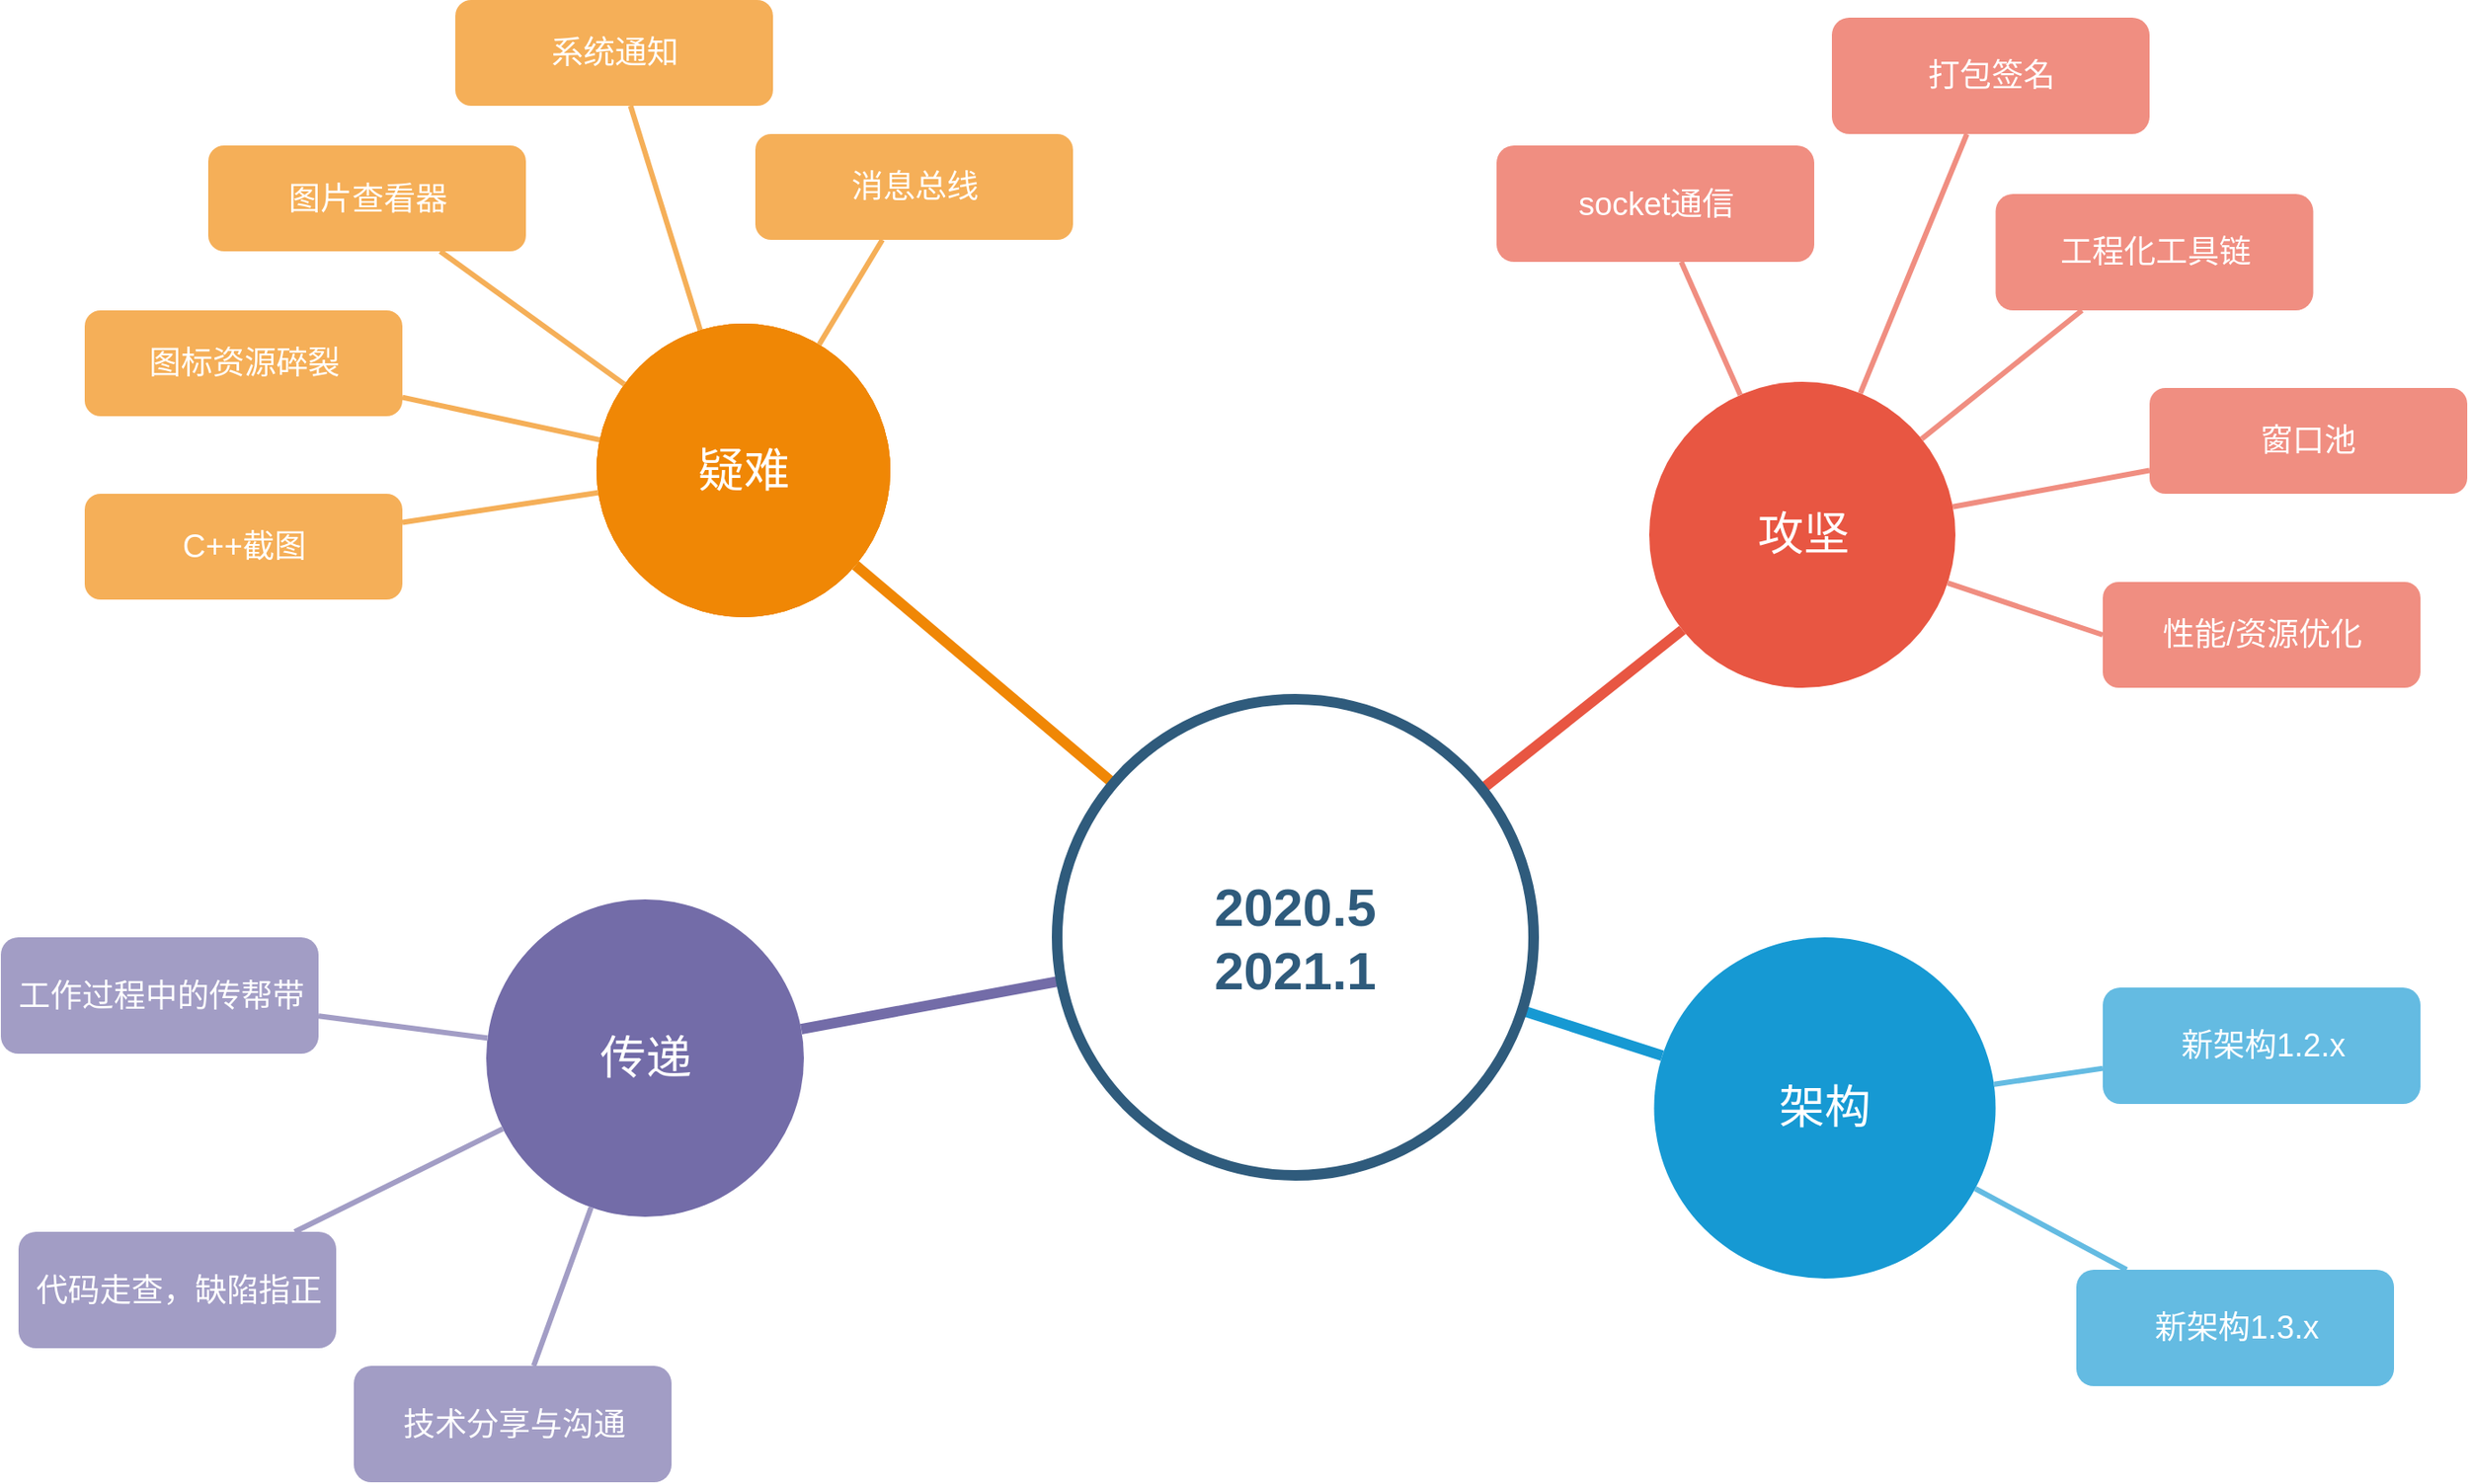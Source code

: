 <mxfile version="14.2.7" type="github">
  <diagram id="6a731a19-8d31-9384-78a2-239565b7b9f0" name="Page-1">
    <mxGraphModel dx="2370" dy="1285" grid="0" gridSize="10" guides="0" tooltips="1" connect="1" arrows="1" fold="1" page="0" pageScale="1" pageWidth="1169" pageHeight="827" background="#ffffff" math="0" shadow="0">
      <root>
        <mxCell id="0" />
        <mxCell id="1" parent="0" />
        <mxCell id="1351" value="疑难" style="ellipse;whiteSpace=wrap;html=1;shadow=0;fontFamily=Helvetica;fontSize=20;fontColor=#FFFFFF;align=center;strokeWidth=3;fillColor=#F08705;strokeColor=none;gradientColor=none;" parent="1" vertex="1">
          <mxGeometry x="700" y="463.5" width="166.5" height="166.5" as="geometry" />
        </mxCell>
        <mxCell id="1352" value="攻坚" style="ellipse;whiteSpace=wrap;html=1;shadow=0;fontFamily=Helvetica;fontSize=26;fontColor=#FFFFFF;align=center;strokeWidth=3;fillColor=#E85642;strokeColor=none;" parent="1" vertex="1">
          <mxGeometry x="1296.5" y="496.5" width="173.5" height="173.5" as="geometry" />
        </mxCell>
        <mxCell id="1353" value="架构" style="ellipse;whiteSpace=wrap;html=1;shadow=0;fontFamily=Helvetica;fontSize=26;fontColor=#FFFFFF;align=center;strokeWidth=3;fillColor=#1699D3;strokeColor=none;" parent="1" vertex="1">
          <mxGeometry x="1299.25" y="811.5" width="193.5" height="193.5" as="geometry" />
        </mxCell>
        <mxCell id="1360" style="endArrow=none;strokeWidth=6;strokeColor=#f08705;html=1;" parent="1" source="1515" target="1351" edge="1">
          <mxGeometry relative="1" as="geometry" />
        </mxCell>
        <mxCell id="1361" style="endArrow=none;strokeWidth=6;strokeColor=#E85642;html=1;" parent="1" source="1515" target="1352" edge="1">
          <mxGeometry relative="1" as="geometry" />
        </mxCell>
        <mxCell id="1362" style="endArrow=none;strokeWidth=6;strokeColor=#1699D3;html=1;" parent="1" source="1515" target="1353" edge="1">
          <mxGeometry relative="1" as="geometry" />
        </mxCell>
        <mxCell id="1363" style="endArrow=none;strokeWidth=6;strokeColor=#736CA8;html=1;" parent="1" source="1515" target="1516" edge="1">
          <mxGeometry relative="1" as="geometry" />
        </mxCell>
        <mxCell id="1390" value="C++截图" style="rounded=1;fillColor=#f5af58;strokeColor=none;strokeWidth=3;shadow=0;html=1;fontColor=#FFFFFF;fontSize=18;" parent="1" vertex="1">
          <mxGeometry x="410" y="560" width="180" height="60" as="geometry" />
        </mxCell>
        <mxCell id="1391" value="图标资源碎裂" style="rounded=1;fillColor=#f5af58;strokeColor=none;strokeWidth=3;shadow=0;html=1;fontColor=#FFFFFF;fontSize=18;" parent="1" vertex="1">
          <mxGeometry x="410" y="456" width="180" height="60" as="geometry" />
        </mxCell>
        <mxCell id="1392" value="图片查看器" style="rounded=1;fillColor=#f5af58;strokeColor=none;strokeWidth=3;shadow=0;html=1;fontColor=#FFFFFF;fontSize=18;" parent="1" vertex="1">
          <mxGeometry x="480" y="362.5" width="180" height="60" as="geometry" />
        </mxCell>
        <mxCell id="1393" value="系统通知" style="rounded=1;fillColor=#f5af58;strokeColor=none;strokeWidth=3;shadow=0;html=1;fontColor=#FFFFFF;fontSize=18;" parent="1" vertex="1">
          <mxGeometry x="620" y="280" width="180" height="60" as="geometry" />
        </mxCell>
        <mxCell id="1394" value="消息总线" style="rounded=1;fillColor=#f5af58;strokeColor=none;strokeWidth=3;shadow=0;html=1;fontColor=#FFFFFF;fontSize=18;" parent="1" vertex="1">
          <mxGeometry x="790" y="356" width="180" height="60" as="geometry" />
        </mxCell>
        <mxCell id="1402" value="" style="edgeStyle=none;endArrow=none;strokeWidth=3;strokeColor=#F5AF58;html=1;" parent="1" source="1351" target="1390" edge="1">
          <mxGeometry x="-400" y="290" width="100" height="100" as="geometry">
            <mxPoint x="-400" y="390" as="sourcePoint" />
            <mxPoint x="-300" y="290" as="targetPoint" />
          </mxGeometry>
        </mxCell>
        <mxCell id="1403" value="" style="edgeStyle=none;endArrow=none;strokeWidth=3;strokeColor=#F5AF58;html=1;" parent="1" source="1351" target="1391" edge="1">
          <mxGeometry x="-400" y="290" width="100" height="100" as="geometry">
            <mxPoint x="-400" y="390" as="sourcePoint" />
            <mxPoint x="-300" y="290" as="targetPoint" />
          </mxGeometry>
        </mxCell>
        <mxCell id="1404" value="" style="edgeStyle=none;endArrow=none;strokeWidth=3;strokeColor=#F5AF58;html=1;" parent="1" source="1351" target="1392" edge="1">
          <mxGeometry x="-400" y="290" width="100" height="100" as="geometry">
            <mxPoint x="-400" y="390" as="sourcePoint" />
            <mxPoint x="-300" y="290" as="targetPoint" />
          </mxGeometry>
        </mxCell>
        <mxCell id="1405" value="" style="edgeStyle=none;endArrow=none;strokeWidth=3;strokeColor=#F5AF58;html=1;" parent="1" source="1351" target="1393" edge="1">
          <mxGeometry x="-400" y="290" width="100" height="100" as="geometry">
            <mxPoint x="-400" y="390" as="sourcePoint" />
            <mxPoint x="-300" y="290" as="targetPoint" />
          </mxGeometry>
        </mxCell>
        <mxCell id="1406" value="" style="edgeStyle=none;endArrow=none;strokeWidth=3;strokeColor=#F5AF58;html=1;" parent="1" source="1351" target="1394" edge="1">
          <mxGeometry x="-400" y="290" width="100" height="100" as="geometry">
            <mxPoint x="-400" y="390" as="sourcePoint" />
            <mxPoint x="-300" y="290" as="targetPoint" />
          </mxGeometry>
        </mxCell>
        <mxCell id="1416" value="socket通信" style="rounded=1;fillColor=#f08e81;strokeColor=none;strokeWidth=3;shadow=0;html=1;fontColor=#FFFFFF;fontSize=18;" parent="1" vertex="1">
          <mxGeometry x="1210" y="362.5" width="180" height="66" as="geometry" />
        </mxCell>
        <mxCell id="1417" value="打包签名" style="rounded=1;fillColor=#f08e81;strokeColor=none;strokeWidth=3;shadow=0;html=1;fontColor=#FFFFFF;fontSize=18;" parent="1" vertex="1">
          <mxGeometry x="1400" y="290" width="180" height="66" as="geometry" />
        </mxCell>
        <mxCell id="1418" value="工程化工具链" style="rounded=1;fillColor=#f08e81;strokeColor=none;strokeWidth=3;shadow=0;html=1;fontColor=#FFFFFF;fontSize=18;" parent="1" vertex="1">
          <mxGeometry x="1492.75" y="390" width="180" height="66" as="geometry" />
        </mxCell>
        <mxCell id="1419" value="窗口池" style="rounded=1;fillColor=#f08e81;strokeColor=none;strokeWidth=3;shadow=0;html=1;fontColor=#FFFFFF;fontSize=18;whiteSpace=wrap;" parent="1" vertex="1">
          <mxGeometry x="1580" y="500" width="180" height="60" as="geometry" />
        </mxCell>
        <mxCell id="1427" value="" style="edgeStyle=none;endArrow=none;strokeWidth=3;strokeColor=#F08E81;html=1;" parent="1" source="1352" target="1416" edge="1">
          <mxGeometry x="-320" y="300" width="100" height="100" as="geometry">
            <mxPoint x="-320" y="400" as="sourcePoint" />
            <mxPoint x="-220" y="300" as="targetPoint" />
          </mxGeometry>
        </mxCell>
        <mxCell id="1428" value="" style="edgeStyle=none;endArrow=none;strokeWidth=3;strokeColor=#F08E81;html=1;" parent="1" source="1352" target="1417" edge="1">
          <mxGeometry x="-320" y="300" width="100" height="100" as="geometry">
            <mxPoint x="-320" y="400" as="sourcePoint" />
            <mxPoint x="-220" y="300" as="targetPoint" />
          </mxGeometry>
        </mxCell>
        <mxCell id="1429" value="" style="edgeStyle=none;endArrow=none;strokeWidth=3;strokeColor=#F08E81;html=1;" parent="1" source="1352" target="1418" edge="1">
          <mxGeometry x="-320" y="300" width="100" height="100" as="geometry">
            <mxPoint x="-320" y="400" as="sourcePoint" />
            <mxPoint x="-220" y="300" as="targetPoint" />
          </mxGeometry>
        </mxCell>
        <mxCell id="1430" value="" style="edgeStyle=none;endArrow=none;strokeWidth=3;strokeColor=#F08E81;html=1;" parent="1" source="1352" target="1419" edge="1">
          <mxGeometry x="-320" y="300" width="100" height="100" as="geometry">
            <mxPoint x="-320" y="400" as="sourcePoint" />
            <mxPoint x="-220" y="300" as="targetPoint" />
          </mxGeometry>
        </mxCell>
        <mxCell id="1441" value="新架构1.3.x" style="rounded=1;fillColor=#64BBE2;strokeColor=none;strokeWidth=3;shadow=0;html=1;fontColor=#FFFFFF;fontSize=18;" parent="1" vertex="1">
          <mxGeometry x="1538.5" y="1000" width="180" height="66" as="geometry" />
        </mxCell>
        <mxCell id="1442" value="新架构1.2.x" style="rounded=1;fillColor=#64BBE2;strokeColor=none;strokeWidth=3;shadow=0;html=1;fontColor=#FFFFFF;fontSize=18;" parent="1" vertex="1">
          <mxGeometry x="1553.5" y="840" width="180" height="66" as="geometry" />
        </mxCell>
        <mxCell id="1452" value="" style="edgeStyle=none;endArrow=none;strokeWidth=3;strokeColor=#64BBE2;html=1;" parent="1" source="1353" target="1442" edge="1">
          <mxGeometry x="-512.25" y="262.75" width="100" height="100" as="geometry">
            <mxPoint x="-512.25" y="362.75" as="sourcePoint" />
            <mxPoint x="-412.25" y="262.75" as="targetPoint" />
          </mxGeometry>
        </mxCell>
        <mxCell id="1453" value="" style="edgeStyle=none;endArrow=none;strokeWidth=3;strokeColor=#64BBE2;html=1;" parent="1" source="1353" target="1441" edge="1">
          <mxGeometry x="-512.25" y="262.75" width="100" height="100" as="geometry">
            <mxPoint x="-512.25" y="362.75" as="sourcePoint" />
            <mxPoint x="-412.25" y="262.75" as="targetPoint" />
          </mxGeometry>
        </mxCell>
        <mxCell id="1515" value="2020.5&lt;br&gt;2021.1" style="ellipse;whiteSpace=wrap;html=1;shadow=0;fontFamily=Helvetica;fontSize=30;fontColor=#2F5B7C;align=center;strokeColor=#2F5B7C;strokeWidth=6;fillColor=#FFFFFF;fontStyle=1;gradientColor=none;" parent="1" vertex="1">
          <mxGeometry x="961" y="676.5" width="270" height="270" as="geometry" />
        </mxCell>
        <mxCell id="1516" value="传递" style="ellipse;whiteSpace=wrap;html=1;shadow=0;fontFamily=Helvetica;fontSize=26;fontColor=#FFFFFF;align=center;strokeWidth=3;fillColor=#736ca8;strokeColor=none;" parent="1" vertex="1">
          <mxGeometry x="637.5" y="790" width="180" height="180" as="geometry" />
        </mxCell>
        <mxCell id="1517" value="技术分享与沟通" style="rounded=1;fillColor=#a29dc5;strokeColor=none;strokeWidth=3;shadow=0;html=1;fontColor=#FFFFFF;fontSize=18;" parent="1" vertex="1">
          <mxGeometry x="562.5" y="1054.5" width="180" height="66" as="geometry" />
        </mxCell>
        <mxCell id="1518" value="代码走查，缺陷指正" style="rounded=1;fillColor=#a29dc5;strokeColor=none;strokeWidth=3;shadow=0;html=1;fontColor=#FFFFFF;fontSize=18;" parent="1" vertex="1">
          <mxGeometry x="372.5" y="978.5" width="180" height="66" as="geometry" />
        </mxCell>
        <mxCell id="1519" value="工作过程中的传帮带" style="rounded=1;fillColor=#a29dc5;strokeColor=none;strokeWidth=3;shadow=0;html=1;fontColor=#FFFFFF;labelBorderColor=none;fontSize=18;" parent="1" vertex="1">
          <mxGeometry x="362.5" y="811.5" width="180" height="66" as="geometry" />
        </mxCell>
        <mxCell id="1528" value="" style="edgeStyle=none;endArrow=none;strokeWidth=3;strokeColor=#A29DC5;html=1;" parent="1" source="1516" target="1517" edge="1">
          <mxGeometry x="-1172.5" y="-175" width="100" height="100" as="geometry">
            <mxPoint x="-1172.5" y="-75" as="sourcePoint" />
            <mxPoint x="-1072.5" y="-175" as="targetPoint" />
          </mxGeometry>
        </mxCell>
        <mxCell id="1530" value="" style="edgeStyle=none;endArrow=none;strokeWidth=3;strokeColor=#A29DC5;html=1;" parent="1" source="1516" target="1518" edge="1">
          <mxGeometry x="-1172.5" y="-175" width="100" height="100" as="geometry">
            <mxPoint x="-1172.5" y="-75" as="sourcePoint" />
            <mxPoint x="-1072.5" y="-175" as="targetPoint" />
          </mxGeometry>
        </mxCell>
        <mxCell id="1531" value="" style="edgeStyle=none;endArrow=none;strokeWidth=3;strokeColor=#A29DC5;html=1;" parent="1" source="1516" target="1519" edge="1">
          <mxGeometry x="-1172.5" y="-175" width="100" height="100" as="geometry">
            <mxPoint x="-1172.5" y="-75" as="sourcePoint" />
            <mxPoint x="-1072.5" y="-175" as="targetPoint" />
          </mxGeometry>
        </mxCell>
        <mxCell id="vhRZbgqqNj0eTCL6wnlb-1543" value="疑难" style="ellipse;whiteSpace=wrap;html=1;shadow=0;fontFamily=Helvetica;fontSize=20;fontColor=#FFFFFF;align=center;strokeWidth=3;fillColor=#F08705;strokeColor=none;gradientColor=none;" vertex="1" parent="1">
          <mxGeometry x="700" y="463.5" width="166.5" height="166.5" as="geometry" />
        </mxCell>
        <mxCell id="vhRZbgqqNj0eTCL6wnlb-1545" value="疑难" style="ellipse;whiteSpace=wrap;html=1;shadow=0;fontFamily=Helvetica;fontSize=26;fontColor=#FFFFFF;align=center;strokeWidth=3;fillColor=#F08705;strokeColor=none;gradientColor=none;" vertex="1" parent="1">
          <mxGeometry x="700" y="463.5" width="166.5" height="166.5" as="geometry" />
        </mxCell>
        <mxCell id="vhRZbgqqNj0eTCL6wnlb-1554" value="性能/资源优化" style="rounded=1;fillColor=#f08e81;strokeColor=none;strokeWidth=3;shadow=0;html=1;fontColor=#FFFFFF;fontSize=18;whiteSpace=wrap;" vertex="1" parent="1">
          <mxGeometry x="1553.5" y="610" width="180" height="60" as="geometry" />
        </mxCell>
        <mxCell id="vhRZbgqqNj0eTCL6wnlb-1556" value="" style="edgeStyle=none;endArrow=none;strokeWidth=3;strokeColor=#F08E81;html=1;entryX=0;entryY=0.5;entryDx=0;entryDy=0;" edge="1" parent="1" source="1352" target="vhRZbgqqNj0eTCL6wnlb-1554">
          <mxGeometry x="-310" y="310" width="100" height="100" as="geometry">
            <mxPoint x="1478.658" y="578.05" as="sourcePoint" />
            <mxPoint x="1590" y="556.713" as="targetPoint" />
          </mxGeometry>
        </mxCell>
      </root>
    </mxGraphModel>
  </diagram>
</mxfile>
